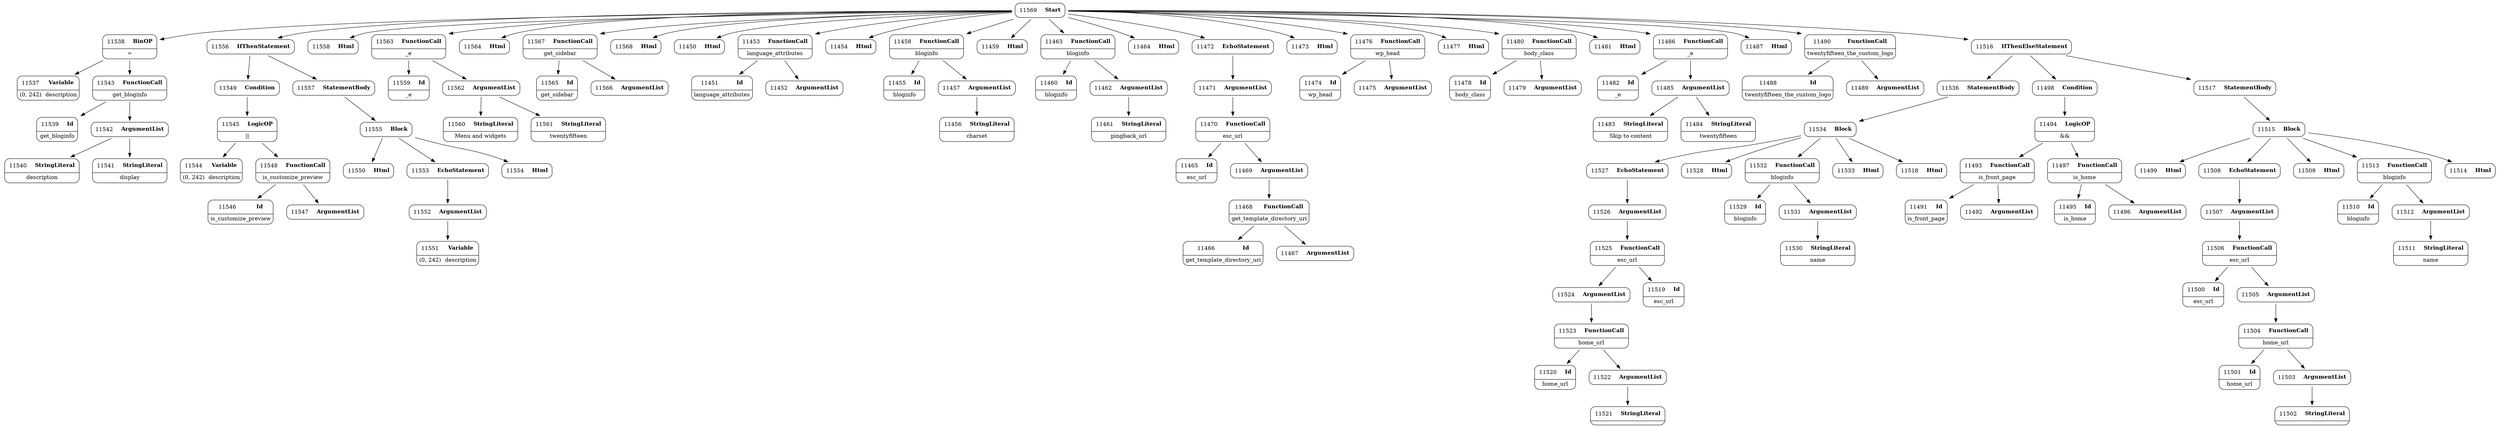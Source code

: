 digraph ast {
node [shape=none];
11520 [label=<<TABLE border='1' cellspacing='0' cellpadding='10' style='rounded' ><TR><TD border='0'>11520</TD><TD border='0'><B>Id</B></TD></TR><HR/><TR><TD border='0' cellpadding='5' colspan='2'>home_url</TD></TR></TABLE>>];
11521 [label=<<TABLE border='1' cellspacing='0' cellpadding='10' style='rounded' ><TR><TD border='0'>11521</TD><TD border='0'><B>StringLiteral</B></TD></TR><HR/><TR><TD border='0' cellpadding='5' colspan='2'></TD></TR></TABLE>>];
11522 [label=<<TABLE border='1' cellspacing='0' cellpadding='10' style='rounded' ><TR><TD border='0'>11522</TD><TD border='0'><B>ArgumentList</B></TD></TR></TABLE>>];
11522 -> 11521 [weight=2];
11523 [label=<<TABLE border='1' cellspacing='0' cellpadding='10' style='rounded' ><TR><TD border='0'>11523</TD><TD border='0'><B>FunctionCall</B></TD></TR><HR/><TR><TD border='0' cellpadding='5' colspan='2'>home_url</TD></TR></TABLE>>];
11523 -> 11520 [weight=2];
11523 -> 11522 [weight=2];
11524 [label=<<TABLE border='1' cellspacing='0' cellpadding='10' style='rounded' ><TR><TD border='0'>11524</TD><TD border='0'><B>ArgumentList</B></TD></TR></TABLE>>];
11524 -> 11523 [weight=2];
11525 [label=<<TABLE border='1' cellspacing='0' cellpadding='10' style='rounded' ><TR><TD border='0'>11525</TD><TD border='0'><B>FunctionCall</B></TD></TR><HR/><TR><TD border='0' cellpadding='5' colspan='2'>esc_url</TD></TR></TABLE>>];
11525 -> 11519 [weight=2];
11525 -> 11524 [weight=2];
11526 [label=<<TABLE border='1' cellspacing='0' cellpadding='10' style='rounded' ><TR><TD border='0'>11526</TD><TD border='0'><B>ArgumentList</B></TD></TR></TABLE>>];
11526 -> 11525 [weight=2];
11527 [label=<<TABLE border='1' cellspacing='0' cellpadding='10' style='rounded' ><TR><TD border='0'>11527</TD><TD border='0'><B>EchoStatement</B></TD></TR></TABLE>>];
11527 -> 11526 [weight=2];
11528 [label=<<TABLE border='1' cellspacing='0' cellpadding='10' style='rounded' ><TR><TD border='0'>11528</TD><TD border='0'><B>Html</B></TD></TR></TABLE>>];
11529 [label=<<TABLE border='1' cellspacing='0' cellpadding='10' style='rounded' ><TR><TD border='0'>11529</TD><TD border='0'><B>Id</B></TD></TR><HR/><TR><TD border='0' cellpadding='5' colspan='2'>bloginfo</TD></TR></TABLE>>];
11530 [label=<<TABLE border='1' cellspacing='0' cellpadding='10' style='rounded' ><TR><TD border='0'>11530</TD><TD border='0'><B>StringLiteral</B></TD></TR><HR/><TR><TD border='0' cellpadding='5' colspan='2'>name</TD></TR></TABLE>>];
11531 [label=<<TABLE border='1' cellspacing='0' cellpadding='10' style='rounded' ><TR><TD border='0'>11531</TD><TD border='0'><B>ArgumentList</B></TD></TR></TABLE>>];
11531 -> 11530 [weight=2];
11532 [label=<<TABLE border='1' cellspacing='0' cellpadding='10' style='rounded' ><TR><TD border='0'>11532</TD><TD border='0'><B>FunctionCall</B></TD></TR><HR/><TR><TD border='0' cellpadding='5' colspan='2'>bloginfo</TD></TR></TABLE>>];
11532 -> 11529 [weight=2];
11532 -> 11531 [weight=2];
11533 [label=<<TABLE border='1' cellspacing='0' cellpadding='10' style='rounded' ><TR><TD border='0'>11533</TD><TD border='0'><B>Html</B></TD></TR></TABLE>>];
11534 [label=<<TABLE border='1' cellspacing='0' cellpadding='10' style='rounded' ><TR><TD border='0'>11534</TD><TD border='0'><B>Block</B></TD></TR></TABLE>>];
11534 -> 11518 [weight=2];
11534 -> 11527 [weight=2];
11534 -> 11528 [weight=2];
11534 -> 11532 [weight=2];
11534 -> 11533 [weight=2];
11536 [label=<<TABLE border='1' cellspacing='0' cellpadding='10' style='rounded' ><TR><TD border='0'>11536</TD><TD border='0'><B>StatementBody</B></TD></TR></TABLE>>];
11536 -> 11534 [weight=2];
11537 [label=<<TABLE border='1' cellspacing='0' cellpadding='10' style='rounded' ><TR><TD border='0'>11537</TD><TD border='0'><B>Variable</B></TD></TR><HR/><TR><TD border='0' cellpadding='5'>(0, 242)</TD><TD border='0' cellpadding='5'>description</TD></TR></TABLE>>];
11538 [label=<<TABLE border='1' cellspacing='0' cellpadding='10' style='rounded' ><TR><TD border='0'>11538</TD><TD border='0'><B>BinOP</B></TD></TR><HR/><TR><TD border='0' cellpadding='5' colspan='2'>=</TD></TR></TABLE>>];
11538 -> 11537 [weight=2];
11538 -> 11543 [weight=2];
11539 [label=<<TABLE border='1' cellspacing='0' cellpadding='10' style='rounded' ><TR><TD border='0'>11539</TD><TD border='0'><B>Id</B></TD></TR><HR/><TR><TD border='0' cellpadding='5' colspan='2'>get_bloginfo</TD></TR></TABLE>>];
11540 [label=<<TABLE border='1' cellspacing='0' cellpadding='10' style='rounded' ><TR><TD border='0'>11540</TD><TD border='0'><B>StringLiteral</B></TD></TR><HR/><TR><TD border='0' cellpadding='5' colspan='2'>description</TD></TR></TABLE>>];
11541 [label=<<TABLE border='1' cellspacing='0' cellpadding='10' style='rounded' ><TR><TD border='0'>11541</TD><TD border='0'><B>StringLiteral</B></TD></TR><HR/><TR><TD border='0' cellpadding='5' colspan='2'>display</TD></TR></TABLE>>];
11542 [label=<<TABLE border='1' cellspacing='0' cellpadding='10' style='rounded' ><TR><TD border='0'>11542</TD><TD border='0'><B>ArgumentList</B></TD></TR></TABLE>>];
11542 -> 11540 [weight=2];
11542 -> 11541 [weight=2];
11543 [label=<<TABLE border='1' cellspacing='0' cellpadding='10' style='rounded' ><TR><TD border='0'>11543</TD><TD border='0'><B>FunctionCall</B></TD></TR><HR/><TR><TD border='0' cellpadding='5' colspan='2'>get_bloginfo</TD></TR></TABLE>>];
11543 -> 11539 [weight=2];
11543 -> 11542 [weight=2];
11544 [label=<<TABLE border='1' cellspacing='0' cellpadding='10' style='rounded' ><TR><TD border='0'>11544</TD><TD border='0'><B>Variable</B></TD></TR><HR/><TR><TD border='0' cellpadding='5'>(0, 242)</TD><TD border='0' cellpadding='5'>description</TD></TR></TABLE>>];
11545 [label=<<TABLE border='1' cellspacing='0' cellpadding='10' style='rounded' ><TR><TD border='0'>11545</TD><TD border='0'><B>LogicOP</B></TD></TR><HR/><TR><TD border='0' cellpadding='5' colspan='2'>||</TD></TR></TABLE>>];
11545 -> 11544 [weight=2];
11545 -> 11548 [weight=2];
11546 [label=<<TABLE border='1' cellspacing='0' cellpadding='10' style='rounded' ><TR><TD border='0'>11546</TD><TD border='0'><B>Id</B></TD></TR><HR/><TR><TD border='0' cellpadding='5' colspan='2'>is_customize_preview</TD></TR></TABLE>>];
11547 [label=<<TABLE border='1' cellspacing='0' cellpadding='10' style='rounded' ><TR><TD border='0'>11547</TD><TD border='0'><B>ArgumentList</B></TD></TR></TABLE>>];
11548 [label=<<TABLE border='1' cellspacing='0' cellpadding='10' style='rounded' ><TR><TD border='0'>11548</TD><TD border='0'><B>FunctionCall</B></TD></TR><HR/><TR><TD border='0' cellpadding='5' colspan='2'>is_customize_preview</TD></TR></TABLE>>];
11548 -> 11546 [weight=2];
11548 -> 11547 [weight=2];
11549 [label=<<TABLE border='1' cellspacing='0' cellpadding='10' style='rounded' ><TR><TD border='0'>11549</TD><TD border='0'><B>Condition</B></TD></TR></TABLE>>];
11549 -> 11545 [weight=2];
11550 [label=<<TABLE border='1' cellspacing='0' cellpadding='10' style='rounded' ><TR><TD border='0'>11550</TD><TD border='0'><B>Html</B></TD></TR></TABLE>>];
11551 [label=<<TABLE border='1' cellspacing='0' cellpadding='10' style='rounded' ><TR><TD border='0'>11551</TD><TD border='0'><B>Variable</B></TD></TR><HR/><TR><TD border='0' cellpadding='5'>(0, 242)</TD><TD border='0' cellpadding='5'>description</TD></TR></TABLE>>];
11552 [label=<<TABLE border='1' cellspacing='0' cellpadding='10' style='rounded' ><TR><TD border='0'>11552</TD><TD border='0'><B>ArgumentList</B></TD></TR></TABLE>>];
11552 -> 11551 [weight=2];
11553 [label=<<TABLE border='1' cellspacing='0' cellpadding='10' style='rounded' ><TR><TD border='0'>11553</TD><TD border='0'><B>EchoStatement</B></TD></TR></TABLE>>];
11553 -> 11552 [weight=2];
11554 [label=<<TABLE border='1' cellspacing='0' cellpadding='10' style='rounded' ><TR><TD border='0'>11554</TD><TD border='0'><B>Html</B></TD></TR></TABLE>>];
11555 [label=<<TABLE border='1' cellspacing='0' cellpadding='10' style='rounded' ><TR><TD border='0'>11555</TD><TD border='0'><B>Block</B></TD></TR></TABLE>>];
11555 -> 11550 [weight=2];
11555 -> 11553 [weight=2];
11555 -> 11554 [weight=2];
11556 [label=<<TABLE border='1' cellspacing='0' cellpadding='10' style='rounded' ><TR><TD border='0'>11556</TD><TD border='0'><B>IfThenStatement</B></TD></TR></TABLE>>];
11556 -> 11549 [weight=2];
11556 -> 11557 [weight=2];
11557 [label=<<TABLE border='1' cellspacing='0' cellpadding='10' style='rounded' ><TR><TD border='0'>11557</TD><TD border='0'><B>StatementBody</B></TD></TR></TABLE>>];
11557 -> 11555 [weight=2];
11558 [label=<<TABLE border='1' cellspacing='0' cellpadding='10' style='rounded' ><TR><TD border='0'>11558</TD><TD border='0'><B>Html</B></TD></TR></TABLE>>];
11559 [label=<<TABLE border='1' cellspacing='0' cellpadding='10' style='rounded' ><TR><TD border='0'>11559</TD><TD border='0'><B>Id</B></TD></TR><HR/><TR><TD border='0' cellpadding='5' colspan='2'>_e</TD></TR></TABLE>>];
11560 [label=<<TABLE border='1' cellspacing='0' cellpadding='10' style='rounded' ><TR><TD border='0'>11560</TD><TD border='0'><B>StringLiteral</B></TD></TR><HR/><TR><TD border='0' cellpadding='5' colspan='2'>Menu and widgets</TD></TR></TABLE>>];
11561 [label=<<TABLE border='1' cellspacing='0' cellpadding='10' style='rounded' ><TR><TD border='0'>11561</TD><TD border='0'><B>StringLiteral</B></TD></TR><HR/><TR><TD border='0' cellpadding='5' colspan='2'>twentyfifteen</TD></TR></TABLE>>];
11562 [label=<<TABLE border='1' cellspacing='0' cellpadding='10' style='rounded' ><TR><TD border='0'>11562</TD><TD border='0'><B>ArgumentList</B></TD></TR></TABLE>>];
11562 -> 11560 [weight=2];
11562 -> 11561 [weight=2];
11563 [label=<<TABLE border='1' cellspacing='0' cellpadding='10' style='rounded' ><TR><TD border='0'>11563</TD><TD border='0'><B>FunctionCall</B></TD></TR><HR/><TR><TD border='0' cellpadding='5' colspan='2'>_e</TD></TR></TABLE>>];
11563 -> 11559 [weight=2];
11563 -> 11562 [weight=2];
11564 [label=<<TABLE border='1' cellspacing='0' cellpadding='10' style='rounded' ><TR><TD border='0'>11564</TD><TD border='0'><B>Html</B></TD></TR></TABLE>>];
11565 [label=<<TABLE border='1' cellspacing='0' cellpadding='10' style='rounded' ><TR><TD border='0'>11565</TD><TD border='0'><B>Id</B></TD></TR><HR/><TR><TD border='0' cellpadding='5' colspan='2'>get_sidebar</TD></TR></TABLE>>];
11566 [label=<<TABLE border='1' cellspacing='0' cellpadding='10' style='rounded' ><TR><TD border='0'>11566</TD><TD border='0'><B>ArgumentList</B></TD></TR></TABLE>>];
11567 [label=<<TABLE border='1' cellspacing='0' cellpadding='10' style='rounded' ><TR><TD border='0'>11567</TD><TD border='0'><B>FunctionCall</B></TD></TR><HR/><TR><TD border='0' cellpadding='5' colspan='2'>get_sidebar</TD></TR></TABLE>>];
11567 -> 11565 [weight=2];
11567 -> 11566 [weight=2];
11568 [label=<<TABLE border='1' cellspacing='0' cellpadding='10' style='rounded' ><TR><TD border='0'>11568</TD><TD border='0'><B>Html</B></TD></TR></TABLE>>];
11569 [label=<<TABLE border='1' cellspacing='0' cellpadding='10' style='rounded' ><TR><TD border='0'>11569</TD><TD border='0'><B>Start</B></TD></TR></TABLE>>];
11569 -> 11450 [weight=2];
11569 -> 11453 [weight=2];
11569 -> 11454 [weight=2];
11569 -> 11458 [weight=2];
11569 -> 11459 [weight=2];
11569 -> 11463 [weight=2];
11569 -> 11464 [weight=2];
11569 -> 11472 [weight=2];
11569 -> 11473 [weight=2];
11569 -> 11476 [weight=2];
11569 -> 11477 [weight=2];
11569 -> 11480 [weight=2];
11569 -> 11481 [weight=2];
11569 -> 11486 [weight=2];
11569 -> 11487 [weight=2];
11569 -> 11490 [weight=2];
11569 -> 11516 [weight=2];
11569 -> 11538 [weight=2];
11569 -> 11556 [weight=2];
11569 -> 11558 [weight=2];
11569 -> 11563 [weight=2];
11569 -> 11564 [weight=2];
11569 -> 11567 [weight=2];
11569 -> 11568 [weight=2];
11450 [label=<<TABLE border='1' cellspacing='0' cellpadding='10' style='rounded' ><TR><TD border='0'>11450</TD><TD border='0'><B>Html</B></TD></TR></TABLE>>];
11451 [label=<<TABLE border='1' cellspacing='0' cellpadding='10' style='rounded' ><TR><TD border='0'>11451</TD><TD border='0'><B>Id</B></TD></TR><HR/><TR><TD border='0' cellpadding='5' colspan='2'>language_attributes</TD></TR></TABLE>>];
11452 [label=<<TABLE border='1' cellspacing='0' cellpadding='10' style='rounded' ><TR><TD border='0'>11452</TD><TD border='0'><B>ArgumentList</B></TD></TR></TABLE>>];
11453 [label=<<TABLE border='1' cellspacing='0' cellpadding='10' style='rounded' ><TR><TD border='0'>11453</TD><TD border='0'><B>FunctionCall</B></TD></TR><HR/><TR><TD border='0' cellpadding='5' colspan='2'>language_attributes</TD></TR></TABLE>>];
11453 -> 11451 [weight=2];
11453 -> 11452 [weight=2];
11454 [label=<<TABLE border='1' cellspacing='0' cellpadding='10' style='rounded' ><TR><TD border='0'>11454</TD><TD border='0'><B>Html</B></TD></TR></TABLE>>];
11455 [label=<<TABLE border='1' cellspacing='0' cellpadding='10' style='rounded' ><TR><TD border='0'>11455</TD><TD border='0'><B>Id</B></TD></TR><HR/><TR><TD border='0' cellpadding='5' colspan='2'>bloginfo</TD></TR></TABLE>>];
11456 [label=<<TABLE border='1' cellspacing='0' cellpadding='10' style='rounded' ><TR><TD border='0'>11456</TD><TD border='0'><B>StringLiteral</B></TD></TR><HR/><TR><TD border='0' cellpadding='5' colspan='2'>charset</TD></TR></TABLE>>];
11457 [label=<<TABLE border='1' cellspacing='0' cellpadding='10' style='rounded' ><TR><TD border='0'>11457</TD><TD border='0'><B>ArgumentList</B></TD></TR></TABLE>>];
11457 -> 11456 [weight=2];
11458 [label=<<TABLE border='1' cellspacing='0' cellpadding='10' style='rounded' ><TR><TD border='0'>11458</TD><TD border='0'><B>FunctionCall</B></TD></TR><HR/><TR><TD border='0' cellpadding='5' colspan='2'>bloginfo</TD></TR></TABLE>>];
11458 -> 11455 [weight=2];
11458 -> 11457 [weight=2];
11459 [label=<<TABLE border='1' cellspacing='0' cellpadding='10' style='rounded' ><TR><TD border='0'>11459</TD><TD border='0'><B>Html</B></TD></TR></TABLE>>];
11460 [label=<<TABLE border='1' cellspacing='0' cellpadding='10' style='rounded' ><TR><TD border='0'>11460</TD><TD border='0'><B>Id</B></TD></TR><HR/><TR><TD border='0' cellpadding='5' colspan='2'>bloginfo</TD></TR></TABLE>>];
11461 [label=<<TABLE border='1' cellspacing='0' cellpadding='10' style='rounded' ><TR><TD border='0'>11461</TD><TD border='0'><B>StringLiteral</B></TD></TR><HR/><TR><TD border='0' cellpadding='5' colspan='2'>pingback_url</TD></TR></TABLE>>];
11462 [label=<<TABLE border='1' cellspacing='0' cellpadding='10' style='rounded' ><TR><TD border='0'>11462</TD><TD border='0'><B>ArgumentList</B></TD></TR></TABLE>>];
11462 -> 11461 [weight=2];
11463 [label=<<TABLE border='1' cellspacing='0' cellpadding='10' style='rounded' ><TR><TD border='0'>11463</TD><TD border='0'><B>FunctionCall</B></TD></TR><HR/><TR><TD border='0' cellpadding='5' colspan='2'>bloginfo</TD></TR></TABLE>>];
11463 -> 11460 [weight=2];
11463 -> 11462 [weight=2];
11464 [label=<<TABLE border='1' cellspacing='0' cellpadding='10' style='rounded' ><TR><TD border='0'>11464</TD><TD border='0'><B>Html</B></TD></TR></TABLE>>];
11465 [label=<<TABLE border='1' cellspacing='0' cellpadding='10' style='rounded' ><TR><TD border='0'>11465</TD><TD border='0'><B>Id</B></TD></TR><HR/><TR><TD border='0' cellpadding='5' colspan='2'>esc_url</TD></TR></TABLE>>];
11466 [label=<<TABLE border='1' cellspacing='0' cellpadding='10' style='rounded' ><TR><TD border='0'>11466</TD><TD border='0'><B>Id</B></TD></TR><HR/><TR><TD border='0' cellpadding='5' colspan='2'>get_template_directory_uri</TD></TR></TABLE>>];
11467 [label=<<TABLE border='1' cellspacing='0' cellpadding='10' style='rounded' ><TR><TD border='0'>11467</TD><TD border='0'><B>ArgumentList</B></TD></TR></TABLE>>];
11468 [label=<<TABLE border='1' cellspacing='0' cellpadding='10' style='rounded' ><TR><TD border='0'>11468</TD><TD border='0'><B>FunctionCall</B></TD></TR><HR/><TR><TD border='0' cellpadding='5' colspan='2'>get_template_directory_uri</TD></TR></TABLE>>];
11468 -> 11466 [weight=2];
11468 -> 11467 [weight=2];
11469 [label=<<TABLE border='1' cellspacing='0' cellpadding='10' style='rounded' ><TR><TD border='0'>11469</TD><TD border='0'><B>ArgumentList</B></TD></TR></TABLE>>];
11469 -> 11468 [weight=2];
11470 [label=<<TABLE border='1' cellspacing='0' cellpadding='10' style='rounded' ><TR><TD border='0'>11470</TD><TD border='0'><B>FunctionCall</B></TD></TR><HR/><TR><TD border='0' cellpadding='5' colspan='2'>esc_url</TD></TR></TABLE>>];
11470 -> 11465 [weight=2];
11470 -> 11469 [weight=2];
11471 [label=<<TABLE border='1' cellspacing='0' cellpadding='10' style='rounded' ><TR><TD border='0'>11471</TD><TD border='0'><B>ArgumentList</B></TD></TR></TABLE>>];
11471 -> 11470 [weight=2];
11472 [label=<<TABLE border='1' cellspacing='0' cellpadding='10' style='rounded' ><TR><TD border='0'>11472</TD><TD border='0'><B>EchoStatement</B></TD></TR></TABLE>>];
11472 -> 11471 [weight=2];
11473 [label=<<TABLE border='1' cellspacing='0' cellpadding='10' style='rounded' ><TR><TD border='0'>11473</TD><TD border='0'><B>Html</B></TD></TR></TABLE>>];
11474 [label=<<TABLE border='1' cellspacing='0' cellpadding='10' style='rounded' ><TR><TD border='0'>11474</TD><TD border='0'><B>Id</B></TD></TR><HR/><TR><TD border='0' cellpadding='5' colspan='2'>wp_head</TD></TR></TABLE>>];
11475 [label=<<TABLE border='1' cellspacing='0' cellpadding='10' style='rounded' ><TR><TD border='0'>11475</TD><TD border='0'><B>ArgumentList</B></TD></TR></TABLE>>];
11476 [label=<<TABLE border='1' cellspacing='0' cellpadding='10' style='rounded' ><TR><TD border='0'>11476</TD><TD border='0'><B>FunctionCall</B></TD></TR><HR/><TR><TD border='0' cellpadding='5' colspan='2'>wp_head</TD></TR></TABLE>>];
11476 -> 11474 [weight=2];
11476 -> 11475 [weight=2];
11477 [label=<<TABLE border='1' cellspacing='0' cellpadding='10' style='rounded' ><TR><TD border='0'>11477</TD><TD border='0'><B>Html</B></TD></TR></TABLE>>];
11478 [label=<<TABLE border='1' cellspacing='0' cellpadding='10' style='rounded' ><TR><TD border='0'>11478</TD><TD border='0'><B>Id</B></TD></TR><HR/><TR><TD border='0' cellpadding='5' colspan='2'>body_class</TD></TR></TABLE>>];
11479 [label=<<TABLE border='1' cellspacing='0' cellpadding='10' style='rounded' ><TR><TD border='0'>11479</TD><TD border='0'><B>ArgumentList</B></TD></TR></TABLE>>];
11480 [label=<<TABLE border='1' cellspacing='0' cellpadding='10' style='rounded' ><TR><TD border='0'>11480</TD><TD border='0'><B>FunctionCall</B></TD></TR><HR/><TR><TD border='0' cellpadding='5' colspan='2'>body_class</TD></TR></TABLE>>];
11480 -> 11478 [weight=2];
11480 -> 11479 [weight=2];
11481 [label=<<TABLE border='1' cellspacing='0' cellpadding='10' style='rounded' ><TR><TD border='0'>11481</TD><TD border='0'><B>Html</B></TD></TR></TABLE>>];
11482 [label=<<TABLE border='1' cellspacing='0' cellpadding='10' style='rounded' ><TR><TD border='0'>11482</TD><TD border='0'><B>Id</B></TD></TR><HR/><TR><TD border='0' cellpadding='5' colspan='2'>_e</TD></TR></TABLE>>];
11483 [label=<<TABLE border='1' cellspacing='0' cellpadding='10' style='rounded' ><TR><TD border='0'>11483</TD><TD border='0'><B>StringLiteral</B></TD></TR><HR/><TR><TD border='0' cellpadding='5' colspan='2'>Skip to content</TD></TR></TABLE>>];
11484 [label=<<TABLE border='1' cellspacing='0' cellpadding='10' style='rounded' ><TR><TD border='0'>11484</TD><TD border='0'><B>StringLiteral</B></TD></TR><HR/><TR><TD border='0' cellpadding='5' colspan='2'>twentyfifteen</TD></TR></TABLE>>];
11485 [label=<<TABLE border='1' cellspacing='0' cellpadding='10' style='rounded' ><TR><TD border='0'>11485</TD><TD border='0'><B>ArgumentList</B></TD></TR></TABLE>>];
11485 -> 11483 [weight=2];
11485 -> 11484 [weight=2];
11486 [label=<<TABLE border='1' cellspacing='0' cellpadding='10' style='rounded' ><TR><TD border='0'>11486</TD><TD border='0'><B>FunctionCall</B></TD></TR><HR/><TR><TD border='0' cellpadding='5' colspan='2'>_e</TD></TR></TABLE>>];
11486 -> 11482 [weight=2];
11486 -> 11485 [weight=2];
11487 [label=<<TABLE border='1' cellspacing='0' cellpadding='10' style='rounded' ><TR><TD border='0'>11487</TD><TD border='0'><B>Html</B></TD></TR></TABLE>>];
11488 [label=<<TABLE border='1' cellspacing='0' cellpadding='10' style='rounded' ><TR><TD border='0'>11488</TD><TD border='0'><B>Id</B></TD></TR><HR/><TR><TD border='0' cellpadding='5' colspan='2'>twentyfifteen_the_custom_logo</TD></TR></TABLE>>];
11489 [label=<<TABLE border='1' cellspacing='0' cellpadding='10' style='rounded' ><TR><TD border='0'>11489</TD><TD border='0'><B>ArgumentList</B></TD></TR></TABLE>>];
11490 [label=<<TABLE border='1' cellspacing='0' cellpadding='10' style='rounded' ><TR><TD border='0'>11490</TD><TD border='0'><B>FunctionCall</B></TD></TR><HR/><TR><TD border='0' cellpadding='5' colspan='2'>twentyfifteen_the_custom_logo</TD></TR></TABLE>>];
11490 -> 11488 [weight=2];
11490 -> 11489 [weight=2];
11491 [label=<<TABLE border='1' cellspacing='0' cellpadding='10' style='rounded' ><TR><TD border='0'>11491</TD><TD border='0'><B>Id</B></TD></TR><HR/><TR><TD border='0' cellpadding='5' colspan='2'>is_front_page</TD></TR></TABLE>>];
11492 [label=<<TABLE border='1' cellspacing='0' cellpadding='10' style='rounded' ><TR><TD border='0'>11492</TD><TD border='0'><B>ArgumentList</B></TD></TR></TABLE>>];
11493 [label=<<TABLE border='1' cellspacing='0' cellpadding='10' style='rounded' ><TR><TD border='0'>11493</TD><TD border='0'><B>FunctionCall</B></TD></TR><HR/><TR><TD border='0' cellpadding='5' colspan='2'>is_front_page</TD></TR></TABLE>>];
11493 -> 11491 [weight=2];
11493 -> 11492 [weight=2];
11494 [label=<<TABLE border='1' cellspacing='0' cellpadding='10' style='rounded' ><TR><TD border='0'>11494</TD><TD border='0'><B>LogicOP</B></TD></TR><HR/><TR><TD border='0' cellpadding='5' colspan='2'>&amp;&amp;</TD></TR></TABLE>>];
11494 -> 11493 [weight=2];
11494 -> 11497 [weight=2];
11495 [label=<<TABLE border='1' cellspacing='0' cellpadding='10' style='rounded' ><TR><TD border='0'>11495</TD><TD border='0'><B>Id</B></TD></TR><HR/><TR><TD border='0' cellpadding='5' colspan='2'>is_home</TD></TR></TABLE>>];
11496 [label=<<TABLE border='1' cellspacing='0' cellpadding='10' style='rounded' ><TR><TD border='0'>11496</TD><TD border='0'><B>ArgumentList</B></TD></TR></TABLE>>];
11497 [label=<<TABLE border='1' cellspacing='0' cellpadding='10' style='rounded' ><TR><TD border='0'>11497</TD><TD border='0'><B>FunctionCall</B></TD></TR><HR/><TR><TD border='0' cellpadding='5' colspan='2'>is_home</TD></TR></TABLE>>];
11497 -> 11495 [weight=2];
11497 -> 11496 [weight=2];
11498 [label=<<TABLE border='1' cellspacing='0' cellpadding='10' style='rounded' ><TR><TD border='0'>11498</TD><TD border='0'><B>Condition</B></TD></TR></TABLE>>];
11498 -> 11494 [weight=2];
11499 [label=<<TABLE border='1' cellspacing='0' cellpadding='10' style='rounded' ><TR><TD border='0'>11499</TD><TD border='0'><B>Html</B></TD></TR></TABLE>>];
11500 [label=<<TABLE border='1' cellspacing='0' cellpadding='10' style='rounded' ><TR><TD border='0'>11500</TD><TD border='0'><B>Id</B></TD></TR><HR/><TR><TD border='0' cellpadding='5' colspan='2'>esc_url</TD></TR></TABLE>>];
11501 [label=<<TABLE border='1' cellspacing='0' cellpadding='10' style='rounded' ><TR><TD border='0'>11501</TD><TD border='0'><B>Id</B></TD></TR><HR/><TR><TD border='0' cellpadding='5' colspan='2'>home_url</TD></TR></TABLE>>];
11502 [label=<<TABLE border='1' cellspacing='0' cellpadding='10' style='rounded' ><TR><TD border='0'>11502</TD><TD border='0'><B>StringLiteral</B></TD></TR><HR/><TR><TD border='0' cellpadding='5' colspan='2'></TD></TR></TABLE>>];
11503 [label=<<TABLE border='1' cellspacing='0' cellpadding='10' style='rounded' ><TR><TD border='0'>11503</TD><TD border='0'><B>ArgumentList</B></TD></TR></TABLE>>];
11503 -> 11502 [weight=2];
11504 [label=<<TABLE border='1' cellspacing='0' cellpadding='10' style='rounded' ><TR><TD border='0'>11504</TD><TD border='0'><B>FunctionCall</B></TD></TR><HR/><TR><TD border='0' cellpadding='5' colspan='2'>home_url</TD></TR></TABLE>>];
11504 -> 11501 [weight=2];
11504 -> 11503 [weight=2];
11505 [label=<<TABLE border='1' cellspacing='0' cellpadding='10' style='rounded' ><TR><TD border='0'>11505</TD><TD border='0'><B>ArgumentList</B></TD></TR></TABLE>>];
11505 -> 11504 [weight=2];
11506 [label=<<TABLE border='1' cellspacing='0' cellpadding='10' style='rounded' ><TR><TD border='0'>11506</TD><TD border='0'><B>FunctionCall</B></TD></TR><HR/><TR><TD border='0' cellpadding='5' colspan='2'>esc_url</TD></TR></TABLE>>];
11506 -> 11500 [weight=2];
11506 -> 11505 [weight=2];
11507 [label=<<TABLE border='1' cellspacing='0' cellpadding='10' style='rounded' ><TR><TD border='0'>11507</TD><TD border='0'><B>ArgumentList</B></TD></TR></TABLE>>];
11507 -> 11506 [weight=2];
11508 [label=<<TABLE border='1' cellspacing='0' cellpadding='10' style='rounded' ><TR><TD border='0'>11508</TD><TD border='0'><B>EchoStatement</B></TD></TR></TABLE>>];
11508 -> 11507 [weight=2];
11509 [label=<<TABLE border='1' cellspacing='0' cellpadding='10' style='rounded' ><TR><TD border='0'>11509</TD><TD border='0'><B>Html</B></TD></TR></TABLE>>];
11510 [label=<<TABLE border='1' cellspacing='0' cellpadding='10' style='rounded' ><TR><TD border='0'>11510</TD><TD border='0'><B>Id</B></TD></TR><HR/><TR><TD border='0' cellpadding='5' colspan='2'>bloginfo</TD></TR></TABLE>>];
11511 [label=<<TABLE border='1' cellspacing='0' cellpadding='10' style='rounded' ><TR><TD border='0'>11511</TD><TD border='0'><B>StringLiteral</B></TD></TR><HR/><TR><TD border='0' cellpadding='5' colspan='2'>name</TD></TR></TABLE>>];
11512 [label=<<TABLE border='1' cellspacing='0' cellpadding='10' style='rounded' ><TR><TD border='0'>11512</TD><TD border='0'><B>ArgumentList</B></TD></TR></TABLE>>];
11512 -> 11511 [weight=2];
11513 [label=<<TABLE border='1' cellspacing='0' cellpadding='10' style='rounded' ><TR><TD border='0'>11513</TD><TD border='0'><B>FunctionCall</B></TD></TR><HR/><TR><TD border='0' cellpadding='5' colspan='2'>bloginfo</TD></TR></TABLE>>];
11513 -> 11510 [weight=2];
11513 -> 11512 [weight=2];
11514 [label=<<TABLE border='1' cellspacing='0' cellpadding='10' style='rounded' ><TR><TD border='0'>11514</TD><TD border='0'><B>Html</B></TD></TR></TABLE>>];
11515 [label=<<TABLE border='1' cellspacing='0' cellpadding='10' style='rounded' ><TR><TD border='0'>11515</TD><TD border='0'><B>Block</B></TD></TR></TABLE>>];
11515 -> 11499 [weight=2];
11515 -> 11508 [weight=2];
11515 -> 11509 [weight=2];
11515 -> 11513 [weight=2];
11515 -> 11514 [weight=2];
11516 [label=<<TABLE border='1' cellspacing='0' cellpadding='10' style='rounded' ><TR><TD border='0'>11516</TD><TD border='0'><B>IfThenElseStatement</B></TD></TR></TABLE>>];
11516 -> 11498 [weight=2];
11516 -> 11517 [weight=2];
11516 -> 11536 [weight=2];
11517 [label=<<TABLE border='1' cellspacing='0' cellpadding='10' style='rounded' ><TR><TD border='0'>11517</TD><TD border='0'><B>StatementBody</B></TD></TR></TABLE>>];
11517 -> 11515 [weight=2];
11518 [label=<<TABLE border='1' cellspacing='0' cellpadding='10' style='rounded' ><TR><TD border='0'>11518</TD><TD border='0'><B>Html</B></TD></TR></TABLE>>];
11519 [label=<<TABLE border='1' cellspacing='0' cellpadding='10' style='rounded' ><TR><TD border='0'>11519</TD><TD border='0'><B>Id</B></TD></TR><HR/><TR><TD border='0' cellpadding='5' colspan='2'>esc_url</TD></TR></TABLE>>];
}

